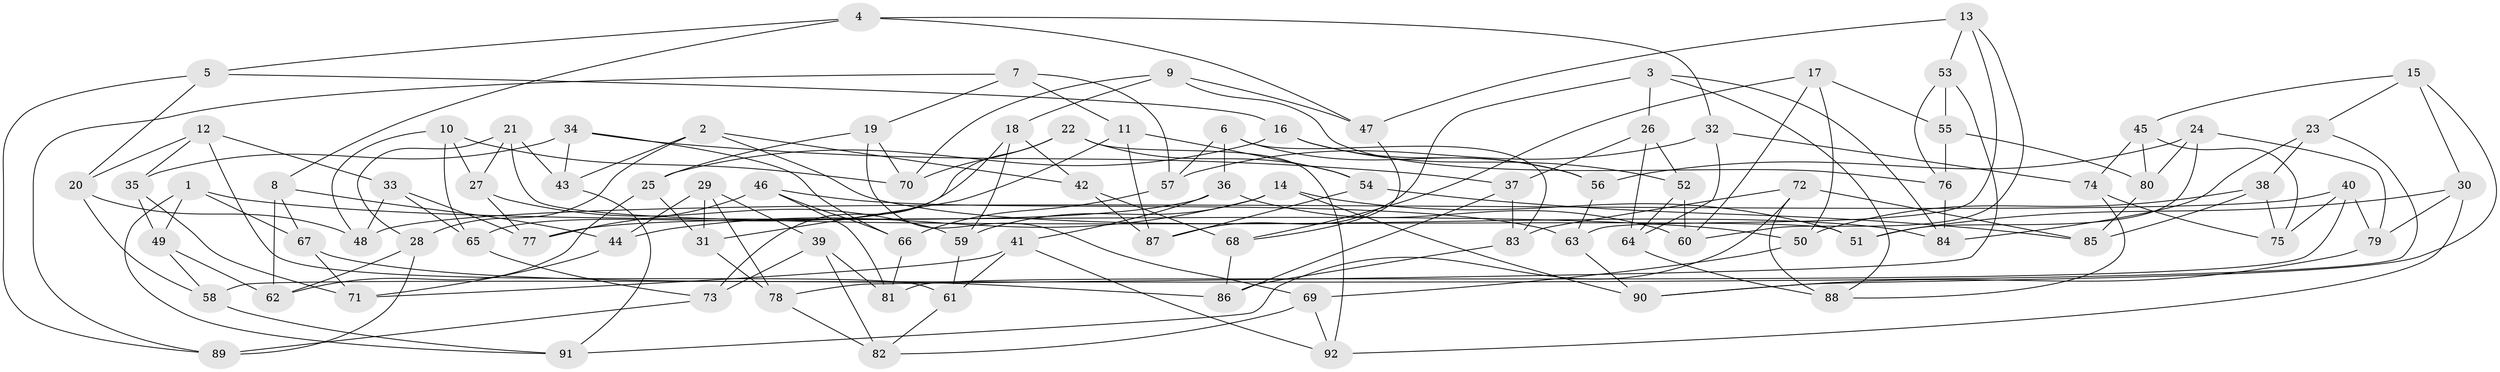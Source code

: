 // Generated by graph-tools (version 1.1) at 2025/26/03/09/25 03:26:55]
// undirected, 92 vertices, 184 edges
graph export_dot {
graph [start="1"]
  node [color=gray90,style=filled];
  1;
  2;
  3;
  4;
  5;
  6;
  7;
  8;
  9;
  10;
  11;
  12;
  13;
  14;
  15;
  16;
  17;
  18;
  19;
  20;
  21;
  22;
  23;
  24;
  25;
  26;
  27;
  28;
  29;
  30;
  31;
  32;
  33;
  34;
  35;
  36;
  37;
  38;
  39;
  40;
  41;
  42;
  43;
  44;
  45;
  46;
  47;
  48;
  49;
  50;
  51;
  52;
  53;
  54;
  55;
  56;
  57;
  58;
  59;
  60;
  61;
  62;
  63;
  64;
  65;
  66;
  67;
  68;
  69;
  70;
  71;
  72;
  73;
  74;
  75;
  76;
  77;
  78;
  79;
  80;
  81;
  82;
  83;
  84;
  85;
  86;
  87;
  88;
  89;
  90;
  91;
  92;
  1 -- 49;
  1 -- 91;
  1 -- 67;
  1 -- 50;
  2 -- 84;
  2 -- 42;
  2 -- 28;
  2 -- 43;
  3 -- 88;
  3 -- 26;
  3 -- 84;
  3 -- 87;
  4 -- 32;
  4 -- 47;
  4 -- 8;
  4 -- 5;
  5 -- 20;
  5 -- 16;
  5 -- 89;
  6 -- 57;
  6 -- 36;
  6 -- 56;
  6 -- 83;
  7 -- 11;
  7 -- 89;
  7 -- 19;
  7 -- 57;
  8 -- 62;
  8 -- 44;
  8 -- 67;
  9 -- 47;
  9 -- 76;
  9 -- 70;
  9 -- 18;
  10 -- 48;
  10 -- 70;
  10 -- 65;
  10 -- 27;
  11 -- 31;
  11 -- 87;
  11 -- 54;
  12 -- 61;
  12 -- 33;
  12 -- 35;
  12 -- 20;
  13 -- 47;
  13 -- 53;
  13 -- 63;
  13 -- 60;
  14 -- 59;
  14 -- 44;
  14 -- 90;
  14 -- 51;
  15 -- 45;
  15 -- 30;
  15 -- 23;
  15 -- 90;
  16 -- 25;
  16 -- 52;
  16 -- 56;
  17 -- 55;
  17 -- 50;
  17 -- 68;
  17 -- 60;
  18 -- 59;
  18 -- 73;
  18 -- 42;
  19 -- 69;
  19 -- 70;
  19 -- 25;
  20 -- 48;
  20 -- 58;
  21 -- 27;
  21 -- 28;
  21 -- 51;
  21 -- 43;
  22 -- 70;
  22 -- 54;
  22 -- 65;
  22 -- 92;
  23 -- 84;
  23 -- 58;
  23 -- 38;
  24 -- 79;
  24 -- 51;
  24 -- 56;
  24 -- 80;
  25 -- 31;
  25 -- 62;
  26 -- 37;
  26 -- 52;
  26 -- 64;
  27 -- 77;
  27 -- 59;
  28 -- 62;
  28 -- 89;
  29 -- 44;
  29 -- 39;
  29 -- 78;
  29 -- 31;
  30 -- 92;
  30 -- 51;
  30 -- 79;
  31 -- 78;
  32 -- 74;
  32 -- 57;
  32 -- 64;
  33 -- 48;
  33 -- 77;
  33 -- 65;
  34 -- 37;
  34 -- 43;
  34 -- 66;
  34 -- 35;
  35 -- 49;
  35 -- 71;
  36 -- 60;
  36 -- 77;
  36 -- 41;
  37 -- 86;
  37 -- 83;
  38 -- 50;
  38 -- 75;
  38 -- 85;
  39 -- 82;
  39 -- 73;
  39 -- 81;
  40 -- 81;
  40 -- 75;
  40 -- 79;
  40 -- 48;
  41 -- 61;
  41 -- 92;
  41 -- 71;
  42 -- 68;
  42 -- 87;
  43 -- 91;
  44 -- 71;
  45 -- 75;
  45 -- 74;
  45 -- 80;
  46 -- 66;
  46 -- 63;
  46 -- 77;
  46 -- 81;
  47 -- 68;
  49 -- 58;
  49 -- 62;
  50 -- 69;
  52 -- 60;
  52 -- 64;
  53 -- 78;
  53 -- 76;
  53 -- 55;
  54 -- 87;
  54 -- 85;
  55 -- 76;
  55 -- 80;
  56 -- 63;
  57 -- 66;
  58 -- 91;
  59 -- 61;
  61 -- 82;
  63 -- 90;
  64 -- 88;
  65 -- 73;
  66 -- 81;
  67 -- 86;
  67 -- 71;
  68 -- 86;
  69 -- 82;
  69 -- 92;
  72 -- 88;
  72 -- 85;
  72 -- 83;
  72 -- 91;
  73 -- 89;
  74 -- 75;
  74 -- 88;
  76 -- 84;
  78 -- 82;
  79 -- 90;
  80 -- 85;
  83 -- 86;
}
